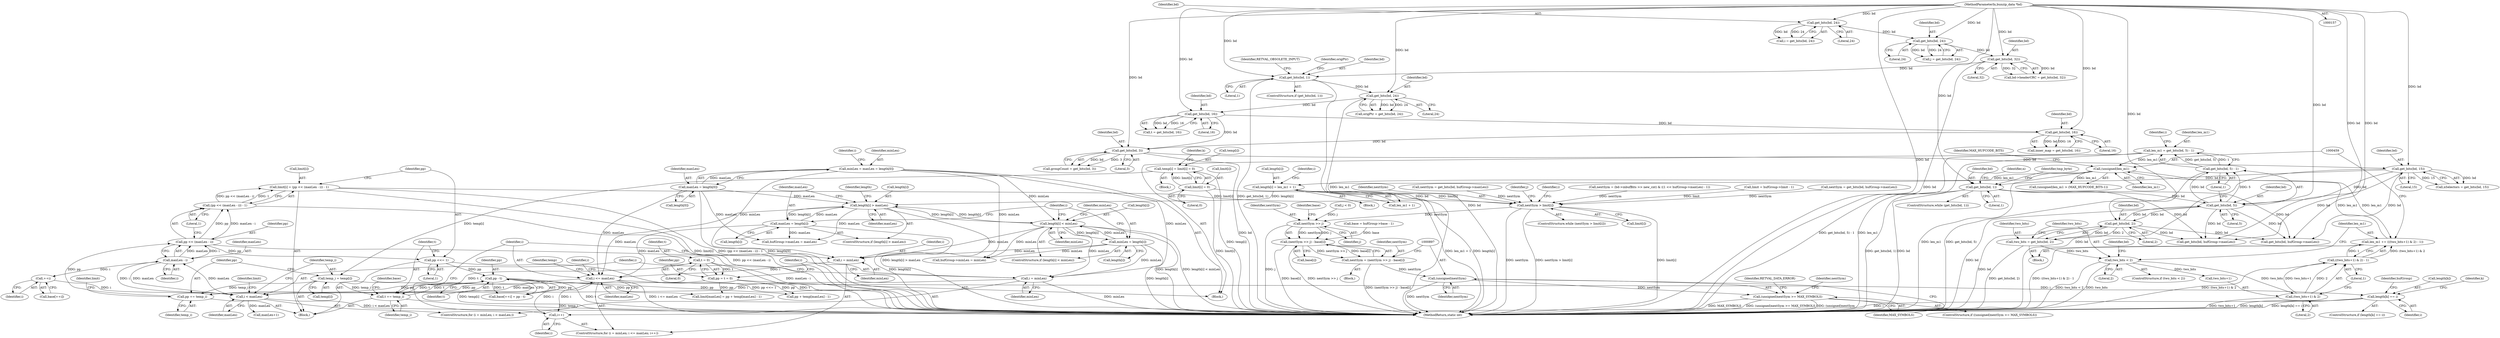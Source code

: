 digraph "0_busybox_0402cb32df015d9372578e3db27db47b33d5c7b0@integer" {
"1000651" [label="(Call,limit[i] = (pp << (maxLen - i)) - 1)"];
"1000655" [label="(Call,(pp << (maxLen - i)) - 1)"];
"1000656" [label="(Call,pp << (maxLen - i))"];
"1000648" [label="(Call,pp += temp_i)"];
"1000643" [label="(Call,temp_i = temp[i])"];
"1000582" [label="(Call,temp[i] = limit[i] = 0)"];
"1000586" [label="(Call,limit[i] = 0)"];
"1000629" [label="(Call,pp = t = 0)"];
"1000631" [label="(Call,t = 0)"];
"1000673" [label="(Call,pp - t)"];
"1000662" [label="(Call,pp <<= 1)"];
"1000665" [label="(Call,t += temp_i)"];
"1000658" [label="(Call,maxLen - i)"];
"1000638" [label="(Call,i < maxLen)"];
"1000671" [label="(Call,++i)"];
"1000635" [label="(Call,i = minLen)"];
"1000532" [label="(Call,minLen = length[i])"];
"1000527" [label="(Call,length[i] < minLen)"];
"1000515" [label="(Call,length[i] > maxLen)"];
"1000490" [label="(Call,length[i] = len_m1 + 1)"];
"1000458" [label="(Call,(unsigned)len_m1)"];
"1000436" [label="(Call,len_m1 = get_bits(bd, 5) - 1)"];
"1000438" [label="(Call,get_bits(bd, 5) - 1)"];
"1000439" [label="(Call,get_bits(bd, 5))"];
"1000375" [label="(Call,get_bits(bd, 1))"];
"1000351" [label="(Call,get_bits(bd, 15))"];
"1000322" [label="(Call,get_bits(bd, 3))"];
"1000283" [label="(Call,get_bits(bd, 16))"];
"1000268" [label="(Call,get_bits(bd, 16))"];
"1000249" [label="(Call,get_bits(bd, 24))"];
"1000242" [label="(Call,get_bits(bd, 1))"];
"1000218" [label="(Call,get_bits(bd, 32))"];
"1000211" [label="(Call,get_bits(bd, 24))"];
"1000206" [label="(Call,get_bits(bd, 24))"];
"1000158" [label="(MethodParameterIn,bunzip_data *bd)"];
"1000468" [label="(Call,get_bits(bd, 2))"];
"1000481" [label="(Call,len_m1 += (((two_bits+1) & 2) - 1))"];
"1000483" [label="(Call,((two_bits+1) & 2) - 1)"];
"1000484" [label="(Call,(two_bits+1) & 2)"];
"1000472" [label="(Call,two_bits < 2)"];
"1000466" [label="(Call,two_bits = get_bits(bd, 2))"];
"1000499" [label="(Call,maxLen = length[0])"];
"1000520" [label="(Call,maxLen = length[i])"];
"1000497" [label="(Call,minLen = maxLen = length[0])"];
"1000575" [label="(Call,i <= maxLen)"];
"1000578" [label="(Call,i++)"];
"1000601" [label="(Call,length[k] == i)"];
"1000572" [label="(Call,i = minLen)"];
"1000860" [label="(Call,nextSym > limit[i])"];
"1000888" [label="(Call,nextSym >> j)"];
"1000887" [label="(Call,(nextSym >> j) - base[i])"];
"1000885" [label="(Call,nextSym = (nextSym >> j) - base[i])"];
"1000896" [label="(Call,(unsigned)nextSym)"];
"1000895" [label="(Call,(unsigned)nextSym >= MAX_SYMBOLS)"];
"1000457" [label="(Call,(unsigned)len_m1 > (MAX_HUFCODE_BITS-1))"];
"1000637" [label="(Identifier,minLen)"];
"1000661" [label="(Literal,1)"];
"1000600" [label="(ControlStructure,if (length[k] == i))"];
"1000573" [label="(Identifier,i)"];
"1000668" [label="(Call,base[++i] = pp - t)"];
"1000673" [label="(Call,pp - t)"];
"1000609" [label="(Identifier,hufGroup)"];
"1000351" [label="(Call,get_bits(bd, 15))"];
"1000440" [label="(Identifier,bd)"];
"1000429" [label="(Block,)"];
"1000664" [label="(Literal,1)"];
"1000499" [label="(Call,maxLen = length[0])"];
"1000605" [label="(Identifier,i)"];
"1000320" [label="(Call,groupCount = get_bits(bd, 3))"];
"1000656" [label="(Call,pp << (maxLen - i))"];
"1000593" [label="(Identifier,k)"];
"1000667" [label="(Identifier,temp_i)"];
"1000218" [label="(Call,get_bits(bd, 32))"];
"1000630" [label="(Identifier,pp)"];
"1000521" [label="(Identifier,maxLen)"];
"1000793" [label="(Call,nextSym = get_bits(bd, hufGroup->maxLen))"];
"1000497" [label="(Call,minLen = maxLen = length[0])"];
"1000584" [label="(Identifier,temp)"];
"1001177" [label="(MethodReturn,static int)"];
"1000663" [label="(Identifier,pp)"];
"1000377" [label="(Literal,1)"];
"1000284" [label="(Identifier,bd)"];
"1000631" [label="(Call,t = 0)"];
"1000219" [label="(Identifier,bd)"];
"1000602" [label="(Call,length[k])"];
"1000374" [label="(ControlStructure,while (get_bits(bd, 1)))"];
"1000281" [label="(Call,inner_map = get_bits(bd, 16))"];
"1000204" [label="(Call,i = get_bits(bd, 24))"];
"1000478" [label="(Identifier,bd)"];
"1000248" [label="(Identifier,origPtr)"];
"1000572" [label="(Call,i = minLen)"];
"1000861" [label="(Identifier,nextSym)"];
"1000207" [label="(Identifier,bd)"];
"1000690" [label="(Call,maxLen+1)"];
"1000498" [label="(Identifier,minLen)"];
"1000482" [label="(Identifier,len_m1)"];
"1000632" [label="(Identifier,t)"];
"1000375" [label="(Call,get_bits(bd, 1))"];
"1000481" [label="(Call,len_m1 += (((two_bits+1) & 2) - 1))"];
"1000660" [label="(Identifier,i)"];
"1000859" [label="(ControlStructure,while (nextSym > limit[i]))"];
"1000251" [label="(Literal,24)"];
"1000532" [label="(Call,minLen = length[i])"];
"1000488" [label="(Literal,2)"];
"1000529" [label="(Identifier,length)"];
"1000458" [label="(Call,(unsigned)len_m1)"];
"1000571" [label="(ControlStructure,for (i = minLen; i <= maxLen; i++))"];
"1000579" [label="(Identifier,i)"];
"1000676" [label="(Call,limit[maxLen] = pp + temp[maxLen] - 1)"];
"1000860" [label="(Call,nextSym > limit[i])"];
"1000467" [label="(Identifier,two_bits)"];
"1000512" [label="(Identifier,i)"];
"1000501" [label="(Call,length[0])"];
"1000451" [label="(Identifier,i)"];
"1000633" [label="(Literal,0)"];
"1000441" [label="(Literal,5)"];
"1000466" [label="(Call,two_bits = get_bits(bd, 2))"];
"1000526" [label="(ControlStructure,if (length[i] < minLen))"];
"1000657" [label="(Identifier,pp)"];
"1000527" [label="(Call,length[i] < minLen)"];
"1000599" [label="(Identifier,k)"];
"1000888" [label="(Call,nextSym >> j)"];
"1000491" [label="(Call,length[i])"];
"1000211" [label="(Call,get_bits(bd, 24))"];
"1000323" [label="(Identifier,bd)"];
"1000655" [label="(Call,(pp << (maxLen - i)) - 1)"];
"1000658" [label="(Call,maxLen - i)"];
"1000353" [label="(Literal,15)"];
"1000437" [label="(Identifier,len_m1)"];
"1000578" [label="(Call,i++)"];
"1000903" [label="(Identifier,nextSym)"];
"1000680" [label="(Call,pp + temp[maxLen] - 1)"];
"1000590" [label="(Literal,0)"];
"1000641" [label="(Block,)"];
"1000635" [label="(Call,i = minLen)"];
"1000285" [label="(Literal,16)"];
"1000494" [label="(Call,len_m1 + 1)"];
"1000629" [label="(Call,pp = t = 0)"];
"1000250" [label="(Identifier,bd)"];
"1000462" [label="(Identifier,MAX_HUFCODE_BITS)"];
"1000889" [label="(Identifier,nextSym)"];
"1000894" [label="(ControlStructure,if ((unsigned)nextSym >= MAX_SYMBOLS))"];
"1000352" [label="(Identifier,bd)"];
"1000729" [label="(Block,)"];
"1000896" [label="(Call,(unsigned)nextSym)"];
"1000649" [label="(Identifier,pp)"];
"1000376" [label="(Identifier,bd)"];
"1000474" [label="(Literal,2)"];
"1000662" [label="(Call,pp <<= 1)"];
"1000901" [label="(Identifier,RETVAL_DATA_ERROR)"];
"1000601" [label="(Call,length[k] == i)"];
"1000886" [label="(Identifier,nextSym)"];
"1000659" [label="(Identifier,maxLen)"];
"1000675" [label="(Identifier,t)"];
"1000268" [label="(Call,get_bits(bd, 16))"];
"1000670" [label="(Identifier,base)"];
"1000898" [label="(Identifier,nextSym)"];
"1000616" [label="(Identifier,i)"];
"1000678" [label="(Identifier,limit)"];
"1000533" [label="(Identifier,minLen)"];
"1000577" [label="(Identifier,maxLen)"];
"1000249" [label="(Call,get_bits(bd, 24))"];
"1000666" [label="(Identifier,t)"];
"1000515" [label="(Call,length[i] > maxLen)"];
"1000485" [label="(Call,two_bits+1)"];
"1000506" [label="(Identifier,i)"];
"1000847" [label="(Call,nextSym = get_bits(bd, hufGroup->maxLen))"];
"1000520" [label="(Call,maxLen = length[i])"];
"1000322" [label="(Call,get_bits(bd, 3))"];
"1000206" [label="(Call,get_bits(bd, 24))"];
"1000583" [label="(Call,temp[i])"];
"1000241" [label="(ControlStructure,if (get_bits(bd, 1)))"];
"1000544" [label="(Call,hufGroup->minLen = minLen)"];
"1000471" [label="(ControlStructure,if (two_bits < 2))"];
"1000209" [label="(Call,j = get_bits(bd, 24))"];
"1000575" [label="(Call,i <= maxLen)"];
"1000549" [label="(Call,hufGroup->maxLen = maxLen)"];
"1000636" [label="(Identifier,i)"];
"1000454" [label="(Block,)"];
"1000868" [label="(Identifier,j)"];
"1000892" [label="(Identifier,base)"];
"1000244" [label="(Literal,1)"];
"1000243" [label="(Identifier,bd)"];
"1000674" [label="(Identifier,pp)"];
"1000439" [label="(Call,get_bits(bd, 5))"];
"1000849" [label="(Call,get_bits(bd, hufGroup->maxLen))"];
"1000470" [label="(Literal,2)"];
"1000436" [label="(Call,len_m1 = get_bits(bd, 5) - 1)"];
"1000875" [label="(Call,j < 0)"];
"1000752" [label="(Call,base = hufGroup->base - 1)"];
"1000634" [label="(ControlStructure,for (i = minLen; i < maxLen;))"];
"1000381" [label="(Identifier,n)"];
"1000890" [label="(Identifier,j)"];
"1000586" [label="(Call,limit[i] = 0)"];
"1000639" [label="(Identifier,i)"];
"1000445" [label="(Identifier,i)"];
"1000640" [label="(Identifier,maxLen)"];
"1000665" [label="(Call,t += temp_i)"];
"1000653" [label="(Identifier,limit)"];
"1000645" [label="(Call,temp[i])"];
"1000580" [label="(Block,)"];
"1000490" [label="(Call,length[i] = len_m1 + 1)"];
"1000468" [label="(Call,get_bits(bd, 2))"];
"1000158" [label="(MethodParameterIn,bunzip_data *bd)"];
"1000349" [label="(Call,nSelectors = get_bits(bd, 15))"];
"1000469" [label="(Identifier,bd)"];
"1000672" [label="(Identifier,i)"];
"1000214" [label="(Call,bd->headerCRC = get_bits(bd, 32))"];
"1000574" [label="(Identifier,minLen)"];
"1000519" [label="(Identifier,maxLen)"];
"1000531" [label="(Identifier,minLen)"];
"1000220" [label="(Literal,32)"];
"1000269" [label="(Identifier,bd)"];
"1000246" [label="(Identifier,RETVAL_OBSOLETE_INPUT)"];
"1000866" [label="(Identifier,i)"];
"1000671" [label="(Call,++i)"];
"1000587" [label="(Call,limit[i])"];
"1000438" [label="(Call,get_bits(bd, 5) - 1)"];
"1000650" [label="(Identifier,temp_i)"];
"1000528" [label="(Call,length[i])"];
"1000208" [label="(Literal,24)"];
"1000516" [label="(Call,length[i])"];
"1000638" [label="(Call,i < maxLen)"];
"1000489" [label="(Literal,1)"];
"1000651" [label="(Call,limit[i] = (pp << (maxLen - i)) - 1)"];
"1000483" [label="(Call,((two_bits+1) & 2) - 1)"];
"1000472" [label="(Call,two_bits < 2)"];
"1000522" [label="(Call,length[i])"];
"1000829" [label="(Call,nextSym = (bd->inbufBits >> new_cnt) & ((1 << hufGroup->maxLen) - 1))"];
"1000270" [label="(Literal,16)"];
"1000895" [label="(Call,(unsigned)nextSym >= MAX_SYMBOLS)"];
"1000514" [label="(ControlStructure,if (length[i] > maxLen))"];
"1000213" [label="(Literal,24)"];
"1000891" [label="(Call,base[i])"];
"1000324" [label="(Literal,3)"];
"1000473" [label="(Identifier,two_bits)"];
"1000885" [label="(Call,nextSym = (nextSym >> j) - base[i])"];
"1000388" [label="(Identifier,tmp_byte)"];
"1000442" [label="(Literal,1)"];
"1000242" [label="(Call,get_bits(bd, 1))"];
"1000534" [label="(Call,length[i])"];
"1000669" [label="(Call,base[++i])"];
"1000212" [label="(Identifier,bd)"];
"1000643" [label="(Call,temp_i = temp[i])"];
"1000648" [label="(Call,pp += temp_i)"];
"1000460" [label="(Identifier,len_m1)"];
"1000644" [label="(Identifier,temp_i)"];
"1000887" [label="(Call,(nextSym >> j) - base[i])"];
"1000500" [label="(Identifier,maxLen)"];
"1000247" [label="(Call,origPtr = get_bits(bd, 24))"];
"1000283" [label="(Call,get_bits(bd, 16))"];
"1000266" [label="(Call,t = get_bits(bd, 16))"];
"1000795" [label="(Call,get_bits(bd, hufGroup->maxLen))"];
"1000759" [label="(Call,limit = hufGroup->limit - 1)"];
"1000899" [label="(Identifier,MAX_SYMBOLS)"];
"1000484" [label="(Call,(two_bits+1) & 2)"];
"1000576" [label="(Identifier,i)"];
"1000862" [label="(Call,limit[i])"];
"1000452" [label="(Block,)"];
"1000652" [label="(Call,limit[i])"];
"1000582" [label="(Call,temp[i] = limit[i] = 0)"];
"1000651" -> "1000641"  [label="AST: "];
"1000651" -> "1000655"  [label="CFG: "];
"1000652" -> "1000651"  [label="AST: "];
"1000655" -> "1000651"  [label="AST: "];
"1000663" -> "1000651"  [label="CFG: "];
"1000651" -> "1001177"  [label="DDG: (pp << (maxLen - i)) - 1"];
"1000651" -> "1001177"  [label="DDG: limit[i]"];
"1000655" -> "1000651"  [label="DDG: pp << (maxLen - i)"];
"1000655" -> "1000651"  [label="DDG: 1"];
"1000651" -> "1000860"  [label="DDG: limit[i]"];
"1000655" -> "1000661"  [label="CFG: "];
"1000656" -> "1000655"  [label="AST: "];
"1000661" -> "1000655"  [label="AST: "];
"1000655" -> "1001177"  [label="DDG: pp << (maxLen - i)"];
"1000656" -> "1000655"  [label="DDG: pp"];
"1000656" -> "1000655"  [label="DDG: maxLen - i"];
"1000656" -> "1000658"  [label="CFG: "];
"1000657" -> "1000656"  [label="AST: "];
"1000658" -> "1000656"  [label="AST: "];
"1000661" -> "1000656"  [label="CFG: "];
"1000656" -> "1001177"  [label="DDG: maxLen - i"];
"1000648" -> "1000656"  [label="DDG: pp"];
"1000658" -> "1000656"  [label="DDG: maxLen"];
"1000658" -> "1000656"  [label="DDG: i"];
"1000656" -> "1000662"  [label="DDG: pp"];
"1000648" -> "1000641"  [label="AST: "];
"1000648" -> "1000650"  [label="CFG: "];
"1000649" -> "1000648"  [label="AST: "];
"1000650" -> "1000648"  [label="AST: "];
"1000653" -> "1000648"  [label="CFG: "];
"1000643" -> "1000648"  [label="DDG: temp_i"];
"1000629" -> "1000648"  [label="DDG: pp"];
"1000673" -> "1000648"  [label="DDG: pp"];
"1000643" -> "1000641"  [label="AST: "];
"1000643" -> "1000645"  [label="CFG: "];
"1000644" -> "1000643"  [label="AST: "];
"1000645" -> "1000643"  [label="AST: "];
"1000649" -> "1000643"  [label="CFG: "];
"1000643" -> "1001177"  [label="DDG: temp[i]"];
"1000582" -> "1000643"  [label="DDG: temp[i]"];
"1000643" -> "1000665"  [label="DDG: temp_i"];
"1000582" -> "1000580"  [label="AST: "];
"1000582" -> "1000586"  [label="CFG: "];
"1000583" -> "1000582"  [label="AST: "];
"1000586" -> "1000582"  [label="AST: "];
"1000593" -> "1000582"  [label="CFG: "];
"1000582" -> "1001177"  [label="DDG: temp[i]"];
"1000586" -> "1000582"  [label="DDG: limit[i]"];
"1000586" -> "1000590"  [label="CFG: "];
"1000587" -> "1000586"  [label="AST: "];
"1000590" -> "1000586"  [label="AST: "];
"1000586" -> "1001177"  [label="DDG: limit[i]"];
"1000586" -> "1000860"  [label="DDG: limit[i]"];
"1000629" -> "1000429"  [label="AST: "];
"1000629" -> "1000631"  [label="CFG: "];
"1000630" -> "1000629"  [label="AST: "];
"1000631" -> "1000629"  [label="AST: "];
"1000636" -> "1000629"  [label="CFG: "];
"1000631" -> "1000629"  [label="DDG: t"];
"1000629" -> "1000676"  [label="DDG: pp"];
"1000629" -> "1000680"  [label="DDG: pp"];
"1000631" -> "1000633"  [label="CFG: "];
"1000632" -> "1000631"  [label="AST: "];
"1000633" -> "1000631"  [label="AST: "];
"1000631" -> "1001177"  [label="DDG: t"];
"1000631" -> "1000665"  [label="DDG: t"];
"1000673" -> "1000668"  [label="AST: "];
"1000673" -> "1000675"  [label="CFG: "];
"1000674" -> "1000673"  [label="AST: "];
"1000675" -> "1000673"  [label="AST: "];
"1000668" -> "1000673"  [label="CFG: "];
"1000673" -> "1001177"  [label="DDG: t"];
"1000673" -> "1000665"  [label="DDG: t"];
"1000673" -> "1000668"  [label="DDG: pp"];
"1000673" -> "1000668"  [label="DDG: t"];
"1000662" -> "1000673"  [label="DDG: pp"];
"1000665" -> "1000673"  [label="DDG: t"];
"1000673" -> "1000676"  [label="DDG: pp"];
"1000673" -> "1000680"  [label="DDG: pp"];
"1000662" -> "1000641"  [label="AST: "];
"1000662" -> "1000664"  [label="CFG: "];
"1000663" -> "1000662"  [label="AST: "];
"1000664" -> "1000662"  [label="AST: "];
"1000666" -> "1000662"  [label="CFG: "];
"1000662" -> "1001177"  [label="DDG: pp <<= 1"];
"1000665" -> "1000641"  [label="AST: "];
"1000665" -> "1000667"  [label="CFG: "];
"1000666" -> "1000665"  [label="AST: "];
"1000667" -> "1000665"  [label="AST: "];
"1000670" -> "1000665"  [label="CFG: "];
"1000665" -> "1001177"  [label="DDG: temp_i"];
"1000658" -> "1000660"  [label="CFG: "];
"1000659" -> "1000658"  [label="AST: "];
"1000660" -> "1000658"  [label="AST: "];
"1000658" -> "1000638"  [label="DDG: maxLen"];
"1000638" -> "1000658"  [label="DDG: maxLen"];
"1000638" -> "1000658"  [label="DDG: i"];
"1000658" -> "1000671"  [label="DDG: i"];
"1000638" -> "1000634"  [label="AST: "];
"1000638" -> "1000640"  [label="CFG: "];
"1000639" -> "1000638"  [label="AST: "];
"1000640" -> "1000638"  [label="AST: "];
"1000644" -> "1000638"  [label="CFG: "];
"1000678" -> "1000638"  [label="CFG: "];
"1000638" -> "1001177"  [label="DDG: i < maxLen"];
"1000671" -> "1000638"  [label="DDG: i"];
"1000635" -> "1000638"  [label="DDG: i"];
"1000575" -> "1000638"  [label="DDG: maxLen"];
"1000638" -> "1000690"  [label="DDG: maxLen"];
"1000671" -> "1000669"  [label="AST: "];
"1000671" -> "1000672"  [label="CFG: "];
"1000672" -> "1000671"  [label="AST: "];
"1000669" -> "1000671"  [label="CFG: "];
"1000635" -> "1000634"  [label="AST: "];
"1000635" -> "1000637"  [label="CFG: "];
"1000636" -> "1000635"  [label="AST: "];
"1000637" -> "1000635"  [label="AST: "];
"1000639" -> "1000635"  [label="CFG: "];
"1000635" -> "1001177"  [label="DDG: minLen"];
"1000532" -> "1000635"  [label="DDG: minLen"];
"1000497" -> "1000635"  [label="DDG: minLen"];
"1000527" -> "1000635"  [label="DDG: minLen"];
"1000532" -> "1000526"  [label="AST: "];
"1000532" -> "1000534"  [label="CFG: "];
"1000533" -> "1000532"  [label="AST: "];
"1000534" -> "1000532"  [label="AST: "];
"1000512" -> "1000532"  [label="CFG: "];
"1000532" -> "1001177"  [label="DDG: length[i]"];
"1000532" -> "1000527"  [label="DDG: minLen"];
"1000527" -> "1000532"  [label="DDG: length[i]"];
"1000532" -> "1000544"  [label="DDG: minLen"];
"1000532" -> "1000572"  [label="DDG: minLen"];
"1000527" -> "1000526"  [label="AST: "];
"1000527" -> "1000531"  [label="CFG: "];
"1000528" -> "1000527"  [label="AST: "];
"1000531" -> "1000527"  [label="AST: "];
"1000533" -> "1000527"  [label="CFG: "];
"1000512" -> "1000527"  [label="CFG: "];
"1000527" -> "1001177"  [label="DDG: length[i]"];
"1000527" -> "1001177"  [label="DDG: length[i] < minLen"];
"1000527" -> "1000515"  [label="DDG: length[i]"];
"1000515" -> "1000527"  [label="DDG: length[i]"];
"1000497" -> "1000527"  [label="DDG: minLen"];
"1000527" -> "1000544"  [label="DDG: minLen"];
"1000527" -> "1000572"  [label="DDG: minLen"];
"1000515" -> "1000514"  [label="AST: "];
"1000515" -> "1000519"  [label="CFG: "];
"1000516" -> "1000515"  [label="AST: "];
"1000519" -> "1000515"  [label="AST: "];
"1000521" -> "1000515"  [label="CFG: "];
"1000529" -> "1000515"  [label="CFG: "];
"1000515" -> "1001177"  [label="DDG: length[i] > maxLen"];
"1000490" -> "1000515"  [label="DDG: length[i]"];
"1000499" -> "1000515"  [label="DDG: maxLen"];
"1000520" -> "1000515"  [label="DDG: maxLen"];
"1000515" -> "1000520"  [label="DDG: length[i]"];
"1000515" -> "1000549"  [label="DDG: maxLen"];
"1000515" -> "1000575"  [label="DDG: maxLen"];
"1000490" -> "1000452"  [label="AST: "];
"1000490" -> "1000494"  [label="CFG: "];
"1000491" -> "1000490"  [label="AST: "];
"1000494" -> "1000490"  [label="AST: "];
"1000451" -> "1000490"  [label="CFG: "];
"1000490" -> "1001177"  [label="DDG: len_m1 + 1"];
"1000490" -> "1001177"  [label="DDG: length[i]"];
"1000458" -> "1000490"  [label="DDG: len_m1"];
"1000458" -> "1000457"  [label="AST: "];
"1000458" -> "1000460"  [label="CFG: "];
"1000459" -> "1000458"  [label="AST: "];
"1000460" -> "1000458"  [label="AST: "];
"1000462" -> "1000458"  [label="CFG: "];
"1000458" -> "1001177"  [label="DDG: len_m1"];
"1000458" -> "1000457"  [label="DDG: len_m1"];
"1000436" -> "1000458"  [label="DDG: len_m1"];
"1000481" -> "1000458"  [label="DDG: len_m1"];
"1000458" -> "1000481"  [label="DDG: len_m1"];
"1000458" -> "1000494"  [label="DDG: len_m1"];
"1000436" -> "1000429"  [label="AST: "];
"1000436" -> "1000438"  [label="CFG: "];
"1000437" -> "1000436"  [label="AST: "];
"1000438" -> "1000436"  [label="AST: "];
"1000445" -> "1000436"  [label="CFG: "];
"1000436" -> "1001177"  [label="DDG: len_m1"];
"1000436" -> "1001177"  [label="DDG: get_bits(bd, 5) - 1"];
"1000438" -> "1000436"  [label="DDG: get_bits(bd, 5)"];
"1000438" -> "1000436"  [label="DDG: 1"];
"1000438" -> "1000442"  [label="CFG: "];
"1000439" -> "1000438"  [label="AST: "];
"1000442" -> "1000438"  [label="AST: "];
"1000438" -> "1001177"  [label="DDG: get_bits(bd, 5)"];
"1000439" -> "1000438"  [label="DDG: bd"];
"1000439" -> "1000438"  [label="DDG: 5"];
"1000439" -> "1000441"  [label="CFG: "];
"1000440" -> "1000439"  [label="AST: "];
"1000441" -> "1000439"  [label="AST: "];
"1000442" -> "1000439"  [label="CFG: "];
"1000439" -> "1001177"  [label="DDG: bd"];
"1000375" -> "1000439"  [label="DDG: bd"];
"1000468" -> "1000439"  [label="DDG: bd"];
"1000351" -> "1000439"  [label="DDG: bd"];
"1000158" -> "1000439"  [label="DDG: bd"];
"1000439" -> "1000468"  [label="DDG: bd"];
"1000439" -> "1000795"  [label="DDG: bd"];
"1000439" -> "1000849"  [label="DDG: bd"];
"1000375" -> "1000374"  [label="AST: "];
"1000375" -> "1000377"  [label="CFG: "];
"1000376" -> "1000375"  [label="AST: "];
"1000377" -> "1000375"  [label="AST: "];
"1000381" -> "1000375"  [label="CFG: "];
"1000388" -> "1000375"  [label="CFG: "];
"1000375" -> "1001177"  [label="DDG: bd"];
"1000375" -> "1001177"  [label="DDG: get_bits(bd, 1)"];
"1000351" -> "1000375"  [label="DDG: bd"];
"1000158" -> "1000375"  [label="DDG: bd"];
"1000375" -> "1000795"  [label="DDG: bd"];
"1000375" -> "1000849"  [label="DDG: bd"];
"1000351" -> "1000349"  [label="AST: "];
"1000351" -> "1000353"  [label="CFG: "];
"1000352" -> "1000351"  [label="AST: "];
"1000353" -> "1000351"  [label="AST: "];
"1000349" -> "1000351"  [label="CFG: "];
"1000351" -> "1001177"  [label="DDG: bd"];
"1000351" -> "1000349"  [label="DDG: bd"];
"1000351" -> "1000349"  [label="DDG: 15"];
"1000322" -> "1000351"  [label="DDG: bd"];
"1000158" -> "1000351"  [label="DDG: bd"];
"1000351" -> "1000795"  [label="DDG: bd"];
"1000351" -> "1000849"  [label="DDG: bd"];
"1000322" -> "1000320"  [label="AST: "];
"1000322" -> "1000324"  [label="CFG: "];
"1000323" -> "1000322"  [label="AST: "];
"1000324" -> "1000322"  [label="AST: "];
"1000320" -> "1000322"  [label="CFG: "];
"1000322" -> "1001177"  [label="DDG: bd"];
"1000322" -> "1000320"  [label="DDG: bd"];
"1000322" -> "1000320"  [label="DDG: 3"];
"1000283" -> "1000322"  [label="DDG: bd"];
"1000268" -> "1000322"  [label="DDG: bd"];
"1000158" -> "1000322"  [label="DDG: bd"];
"1000283" -> "1000281"  [label="AST: "];
"1000283" -> "1000285"  [label="CFG: "];
"1000284" -> "1000283"  [label="AST: "];
"1000285" -> "1000283"  [label="AST: "];
"1000281" -> "1000283"  [label="CFG: "];
"1000283" -> "1000281"  [label="DDG: bd"];
"1000283" -> "1000281"  [label="DDG: 16"];
"1000268" -> "1000283"  [label="DDG: bd"];
"1000158" -> "1000283"  [label="DDG: bd"];
"1000268" -> "1000266"  [label="AST: "];
"1000268" -> "1000270"  [label="CFG: "];
"1000269" -> "1000268"  [label="AST: "];
"1000270" -> "1000268"  [label="AST: "];
"1000266" -> "1000268"  [label="CFG: "];
"1000268" -> "1000266"  [label="DDG: bd"];
"1000268" -> "1000266"  [label="DDG: 16"];
"1000249" -> "1000268"  [label="DDG: bd"];
"1000158" -> "1000268"  [label="DDG: bd"];
"1000249" -> "1000247"  [label="AST: "];
"1000249" -> "1000251"  [label="CFG: "];
"1000250" -> "1000249"  [label="AST: "];
"1000251" -> "1000249"  [label="AST: "];
"1000247" -> "1000249"  [label="CFG: "];
"1000249" -> "1001177"  [label="DDG: bd"];
"1000249" -> "1000247"  [label="DDG: bd"];
"1000249" -> "1000247"  [label="DDG: 24"];
"1000242" -> "1000249"  [label="DDG: bd"];
"1000158" -> "1000249"  [label="DDG: bd"];
"1000242" -> "1000241"  [label="AST: "];
"1000242" -> "1000244"  [label="CFG: "];
"1000243" -> "1000242"  [label="AST: "];
"1000244" -> "1000242"  [label="AST: "];
"1000246" -> "1000242"  [label="CFG: "];
"1000248" -> "1000242"  [label="CFG: "];
"1000242" -> "1001177"  [label="DDG: get_bits(bd, 1)"];
"1000242" -> "1001177"  [label="DDG: bd"];
"1000218" -> "1000242"  [label="DDG: bd"];
"1000158" -> "1000242"  [label="DDG: bd"];
"1000218" -> "1000214"  [label="AST: "];
"1000218" -> "1000220"  [label="CFG: "];
"1000219" -> "1000218"  [label="AST: "];
"1000220" -> "1000218"  [label="AST: "];
"1000214" -> "1000218"  [label="CFG: "];
"1000218" -> "1001177"  [label="DDG: bd"];
"1000218" -> "1000214"  [label="DDG: bd"];
"1000218" -> "1000214"  [label="DDG: 32"];
"1000211" -> "1000218"  [label="DDG: bd"];
"1000158" -> "1000218"  [label="DDG: bd"];
"1000211" -> "1000209"  [label="AST: "];
"1000211" -> "1000213"  [label="CFG: "];
"1000212" -> "1000211"  [label="AST: "];
"1000213" -> "1000211"  [label="AST: "];
"1000209" -> "1000211"  [label="CFG: "];
"1000211" -> "1000209"  [label="DDG: bd"];
"1000211" -> "1000209"  [label="DDG: 24"];
"1000206" -> "1000211"  [label="DDG: bd"];
"1000158" -> "1000211"  [label="DDG: bd"];
"1000206" -> "1000204"  [label="AST: "];
"1000206" -> "1000208"  [label="CFG: "];
"1000207" -> "1000206"  [label="AST: "];
"1000208" -> "1000206"  [label="AST: "];
"1000204" -> "1000206"  [label="CFG: "];
"1000206" -> "1000204"  [label="DDG: bd"];
"1000206" -> "1000204"  [label="DDG: 24"];
"1000158" -> "1000206"  [label="DDG: bd"];
"1000158" -> "1000157"  [label="AST: "];
"1000158" -> "1001177"  [label="DDG: bd"];
"1000158" -> "1000468"  [label="DDG: bd"];
"1000158" -> "1000795"  [label="DDG: bd"];
"1000158" -> "1000849"  [label="DDG: bd"];
"1000468" -> "1000466"  [label="AST: "];
"1000468" -> "1000470"  [label="CFG: "];
"1000469" -> "1000468"  [label="AST: "];
"1000470" -> "1000468"  [label="AST: "];
"1000466" -> "1000468"  [label="CFG: "];
"1000468" -> "1001177"  [label="DDG: bd"];
"1000468" -> "1000466"  [label="DDG: bd"];
"1000468" -> "1000466"  [label="DDG: 2"];
"1000468" -> "1000795"  [label="DDG: bd"];
"1000468" -> "1000849"  [label="DDG: bd"];
"1000481" -> "1000454"  [label="AST: "];
"1000481" -> "1000483"  [label="CFG: "];
"1000482" -> "1000481"  [label="AST: "];
"1000483" -> "1000481"  [label="AST: "];
"1000459" -> "1000481"  [label="CFG: "];
"1000481" -> "1001177"  [label="DDG: ((two_bits+1) & 2) - 1"];
"1000483" -> "1000481"  [label="DDG: (two_bits+1) & 2"];
"1000483" -> "1000481"  [label="DDG: 1"];
"1000483" -> "1000489"  [label="CFG: "];
"1000484" -> "1000483"  [label="AST: "];
"1000489" -> "1000483"  [label="AST: "];
"1000483" -> "1001177"  [label="DDG: (two_bits+1) & 2"];
"1000484" -> "1000483"  [label="DDG: two_bits+1"];
"1000484" -> "1000483"  [label="DDG: 2"];
"1000484" -> "1000488"  [label="CFG: "];
"1000485" -> "1000484"  [label="AST: "];
"1000488" -> "1000484"  [label="AST: "];
"1000489" -> "1000484"  [label="CFG: "];
"1000484" -> "1001177"  [label="DDG: two_bits+1"];
"1000472" -> "1000484"  [label="DDG: two_bits"];
"1000472" -> "1000471"  [label="AST: "];
"1000472" -> "1000474"  [label="CFG: "];
"1000473" -> "1000472"  [label="AST: "];
"1000474" -> "1000472"  [label="AST: "];
"1000478" -> "1000472"  [label="CFG: "];
"1000482" -> "1000472"  [label="CFG: "];
"1000472" -> "1001177"  [label="DDG: two_bits < 2"];
"1000472" -> "1001177"  [label="DDG: two_bits"];
"1000466" -> "1000472"  [label="DDG: two_bits"];
"1000472" -> "1000485"  [label="DDG: two_bits"];
"1000466" -> "1000454"  [label="AST: "];
"1000467" -> "1000466"  [label="AST: "];
"1000473" -> "1000466"  [label="CFG: "];
"1000466" -> "1001177"  [label="DDG: get_bits(bd, 2)"];
"1000499" -> "1000497"  [label="AST: "];
"1000499" -> "1000501"  [label="CFG: "];
"1000500" -> "1000499"  [label="AST: "];
"1000501" -> "1000499"  [label="AST: "];
"1000497" -> "1000499"  [label="CFG: "];
"1000499" -> "1001177"  [label="DDG: length[0]"];
"1000499" -> "1000497"  [label="DDG: maxLen"];
"1000499" -> "1000549"  [label="DDG: maxLen"];
"1000499" -> "1000575"  [label="DDG: maxLen"];
"1000520" -> "1000514"  [label="AST: "];
"1000520" -> "1000522"  [label="CFG: "];
"1000521" -> "1000520"  [label="AST: "];
"1000522" -> "1000520"  [label="AST: "];
"1000512" -> "1000520"  [label="CFG: "];
"1000520" -> "1001177"  [label="DDG: length[i]"];
"1000520" -> "1000549"  [label="DDG: maxLen"];
"1000520" -> "1000575"  [label="DDG: maxLen"];
"1000497" -> "1000429"  [label="AST: "];
"1000498" -> "1000497"  [label="AST: "];
"1000506" -> "1000497"  [label="CFG: "];
"1000497" -> "1000544"  [label="DDG: minLen"];
"1000497" -> "1000572"  [label="DDG: minLen"];
"1000575" -> "1000571"  [label="AST: "];
"1000575" -> "1000577"  [label="CFG: "];
"1000576" -> "1000575"  [label="AST: "];
"1000577" -> "1000575"  [label="AST: "];
"1000584" -> "1000575"  [label="CFG: "];
"1000616" -> "1000575"  [label="CFG: "];
"1000575" -> "1001177"  [label="DDG: i <= maxLen"];
"1000578" -> "1000575"  [label="DDG: i"];
"1000572" -> "1000575"  [label="DDG: i"];
"1000575" -> "1000578"  [label="DDG: i"];
"1000575" -> "1000601"  [label="DDG: i"];
"1000578" -> "1000571"  [label="AST: "];
"1000578" -> "1000579"  [label="CFG: "];
"1000579" -> "1000578"  [label="AST: "];
"1000576" -> "1000578"  [label="CFG: "];
"1000601" -> "1000578"  [label="DDG: i"];
"1000601" -> "1000600"  [label="AST: "];
"1000601" -> "1000605"  [label="CFG: "];
"1000602" -> "1000601"  [label="AST: "];
"1000605" -> "1000601"  [label="AST: "];
"1000609" -> "1000601"  [label="CFG: "];
"1000599" -> "1000601"  [label="CFG: "];
"1000601" -> "1001177"  [label="DDG: length[k]"];
"1000601" -> "1001177"  [label="DDG: length[k] == i"];
"1000572" -> "1000571"  [label="AST: "];
"1000572" -> "1000574"  [label="CFG: "];
"1000573" -> "1000572"  [label="AST: "];
"1000574" -> "1000572"  [label="AST: "];
"1000576" -> "1000572"  [label="CFG: "];
"1000860" -> "1000859"  [label="AST: "];
"1000860" -> "1000862"  [label="CFG: "];
"1000861" -> "1000860"  [label="AST: "];
"1000862" -> "1000860"  [label="AST: "];
"1000866" -> "1000860"  [label="CFG: "];
"1000868" -> "1000860"  [label="CFG: "];
"1000860" -> "1001177"  [label="DDG: nextSym > limit[i]"];
"1000860" -> "1001177"  [label="DDG: limit[i]"];
"1000860" -> "1001177"  [label="DDG: nextSym"];
"1000829" -> "1000860"  [label="DDG: nextSym"];
"1000793" -> "1000860"  [label="DDG: nextSym"];
"1000847" -> "1000860"  [label="DDG: nextSym"];
"1000759" -> "1000860"  [label="DDG: limit"];
"1000860" -> "1000888"  [label="DDG: nextSym"];
"1000888" -> "1000887"  [label="AST: "];
"1000888" -> "1000890"  [label="CFG: "];
"1000889" -> "1000888"  [label="AST: "];
"1000890" -> "1000888"  [label="AST: "];
"1000892" -> "1000888"  [label="CFG: "];
"1000888" -> "1001177"  [label="DDG: j"];
"1000888" -> "1000887"  [label="DDG: nextSym"];
"1000888" -> "1000887"  [label="DDG: j"];
"1000875" -> "1000888"  [label="DDG: j"];
"1000887" -> "1000885"  [label="AST: "];
"1000887" -> "1000891"  [label="CFG: "];
"1000891" -> "1000887"  [label="AST: "];
"1000885" -> "1000887"  [label="CFG: "];
"1000887" -> "1001177"  [label="DDG: base[i]"];
"1000887" -> "1001177"  [label="DDG: nextSym >> j"];
"1000887" -> "1000885"  [label="DDG: nextSym >> j"];
"1000887" -> "1000885"  [label="DDG: base[i]"];
"1000752" -> "1000887"  [label="DDG: base"];
"1000885" -> "1000729"  [label="AST: "];
"1000886" -> "1000885"  [label="AST: "];
"1000897" -> "1000885"  [label="CFG: "];
"1000885" -> "1001177"  [label="DDG: (nextSym >> j) - base[i]"];
"1000885" -> "1000896"  [label="DDG: nextSym"];
"1000896" -> "1000895"  [label="AST: "];
"1000896" -> "1000898"  [label="CFG: "];
"1000897" -> "1000896"  [label="AST: "];
"1000898" -> "1000896"  [label="AST: "];
"1000899" -> "1000896"  [label="CFG: "];
"1000896" -> "1001177"  [label="DDG: nextSym"];
"1000896" -> "1000895"  [label="DDG: nextSym"];
"1000895" -> "1000894"  [label="AST: "];
"1000895" -> "1000899"  [label="CFG: "];
"1000899" -> "1000895"  [label="AST: "];
"1000901" -> "1000895"  [label="CFG: "];
"1000903" -> "1000895"  [label="CFG: "];
"1000895" -> "1001177"  [label="DDG: MAX_SYMBOLS"];
"1000895" -> "1001177"  [label="DDG: (unsigned)nextSym >= MAX_SYMBOLS"];
"1000895" -> "1001177"  [label="DDG: (unsigned)nextSym"];
}
